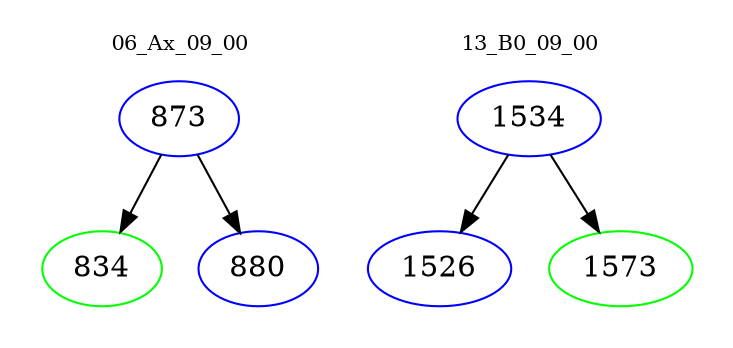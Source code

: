 digraph{
subgraph cluster_0 {
color = white
label = "06_Ax_09_00";
fontsize=10;
T0_873 [label="873", color="blue"]
T0_873 -> T0_834 [color="black"]
T0_834 [label="834", color="green"]
T0_873 -> T0_880 [color="black"]
T0_880 [label="880", color="blue"]
}
subgraph cluster_1 {
color = white
label = "13_B0_09_00";
fontsize=10;
T1_1534 [label="1534", color="blue"]
T1_1534 -> T1_1526 [color="black"]
T1_1526 [label="1526", color="blue"]
T1_1534 -> T1_1573 [color="black"]
T1_1573 [label="1573", color="green"]
}
}
